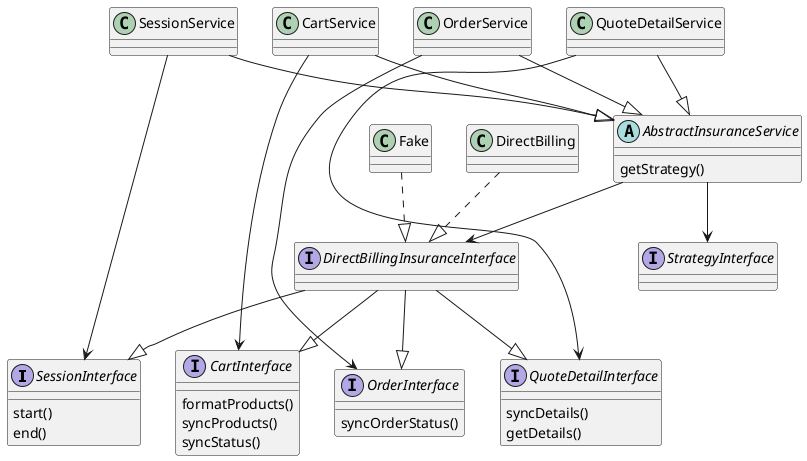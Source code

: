 @startuml
'https://plantuml.com/class-diagram


together {
interface SessionInterface
interface CartInterface
interface OrderInterface
interface QuoteDetailInterface
}
together {
class SessionService
class CartService
class OrderService
class QuoteDetailService
}

together {
class DirectBilling
class Fake
}

abstract class AbstractInsuranceService
interface StrategyInterface
interface DirectBillingInsuranceInterface


'继承
DirectBillingInsuranceInterface --|> SessionInterface
DirectBillingInsuranceInterface --|> CartInterface
DirectBillingInsuranceInterface --|> OrderInterface
DirectBillingInsuranceInterface --|> QuoteDetailInterface

DirectBilling ..|> DirectBillingInsuranceInterface
Fake ..|> DirectBillingInsuranceInterface


'实现
SessionService --> SessionInterface
CartService --> CartInterface
OrderService --> OrderInterface
QuoteDetailService --> QuoteDetailInterface

AbstractInsuranceService --> StrategyInterface
AbstractInsuranceService --> DirectBillingInsuranceInterface

SessionService --|> AbstractInsuranceService
CartService --|> AbstractInsuranceService
OrderService --|> AbstractInsuranceService
QuoteDetailService --|> AbstractInsuranceService

'方法定义
SessionInterface : start()
SessionInterface : end()

CartInterface : formatProducts()
CartInterface : syncProducts()
CartInterface : syncStatus()

QuoteDetailInterface : syncDetails()
QuoteDetailInterface : getDetails()

OrderInterface : syncOrderStatus()

AbstractInsuranceService : getStrategy()





@enduml